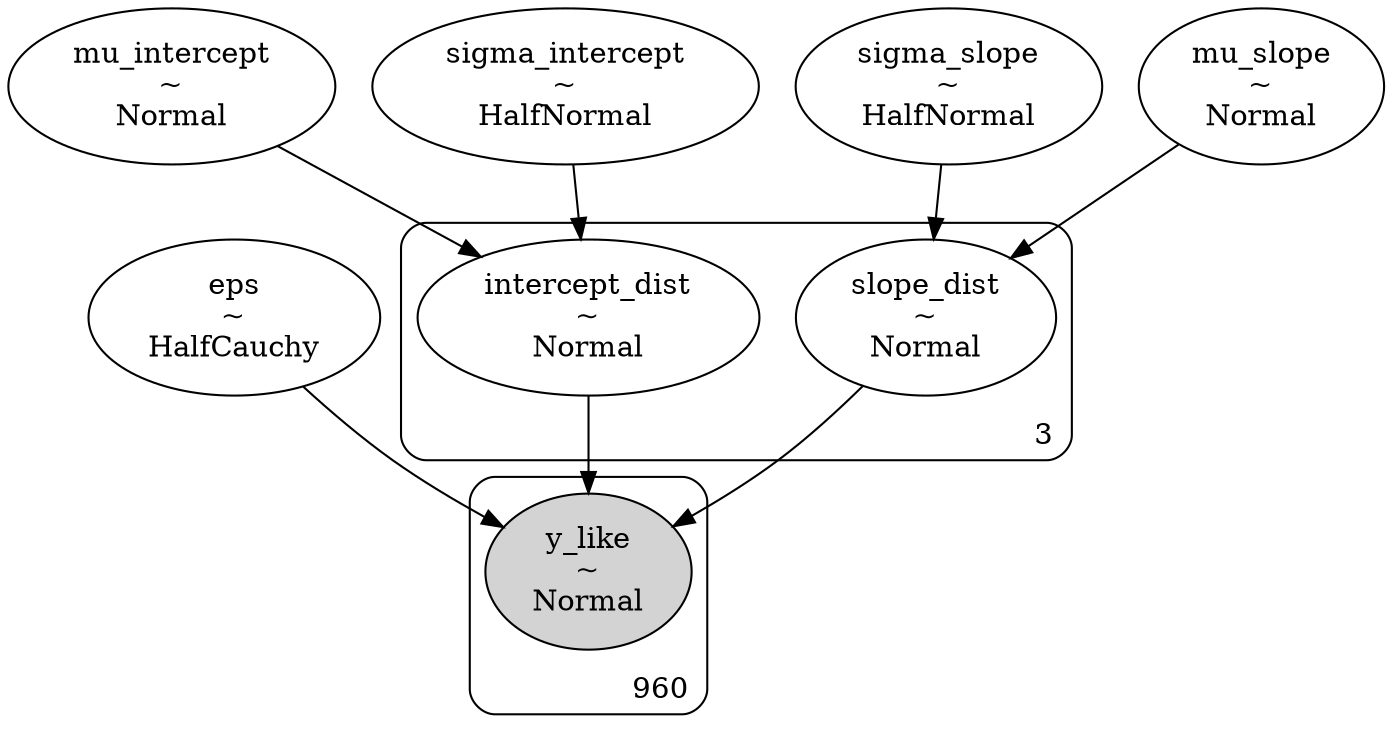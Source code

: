 digraph {
	eps [label="eps
~
HalfCauchy"]
	mu_intercept [label="mu_intercept
~
Normal"]
	sigma_slope [label="sigma_slope
~
HalfNormal"]
	sigma_intercept [label="sigma_intercept
~
HalfNormal"]
	mu_slope [label="mu_slope
~
Normal"]
	subgraph cluster3 {
		intercept_dist [label="intercept_dist
~
Normal"]
		slope_dist [label="slope_dist
~
Normal"]
		label=3 labeljust=r labelloc=b style=rounded
	}
	subgraph cluster960 {
		y_like [label="y_like
~
Normal" style=filled]
		label=960 labeljust=r labelloc=b style=rounded
	}
	mu_intercept -> intercept_dist
	sigma_intercept -> intercept_dist
	mu_slope -> slope_dist
	sigma_slope -> slope_dist
	intercept_dist -> y_like
	slope_dist -> y_like
	eps -> y_like
}
